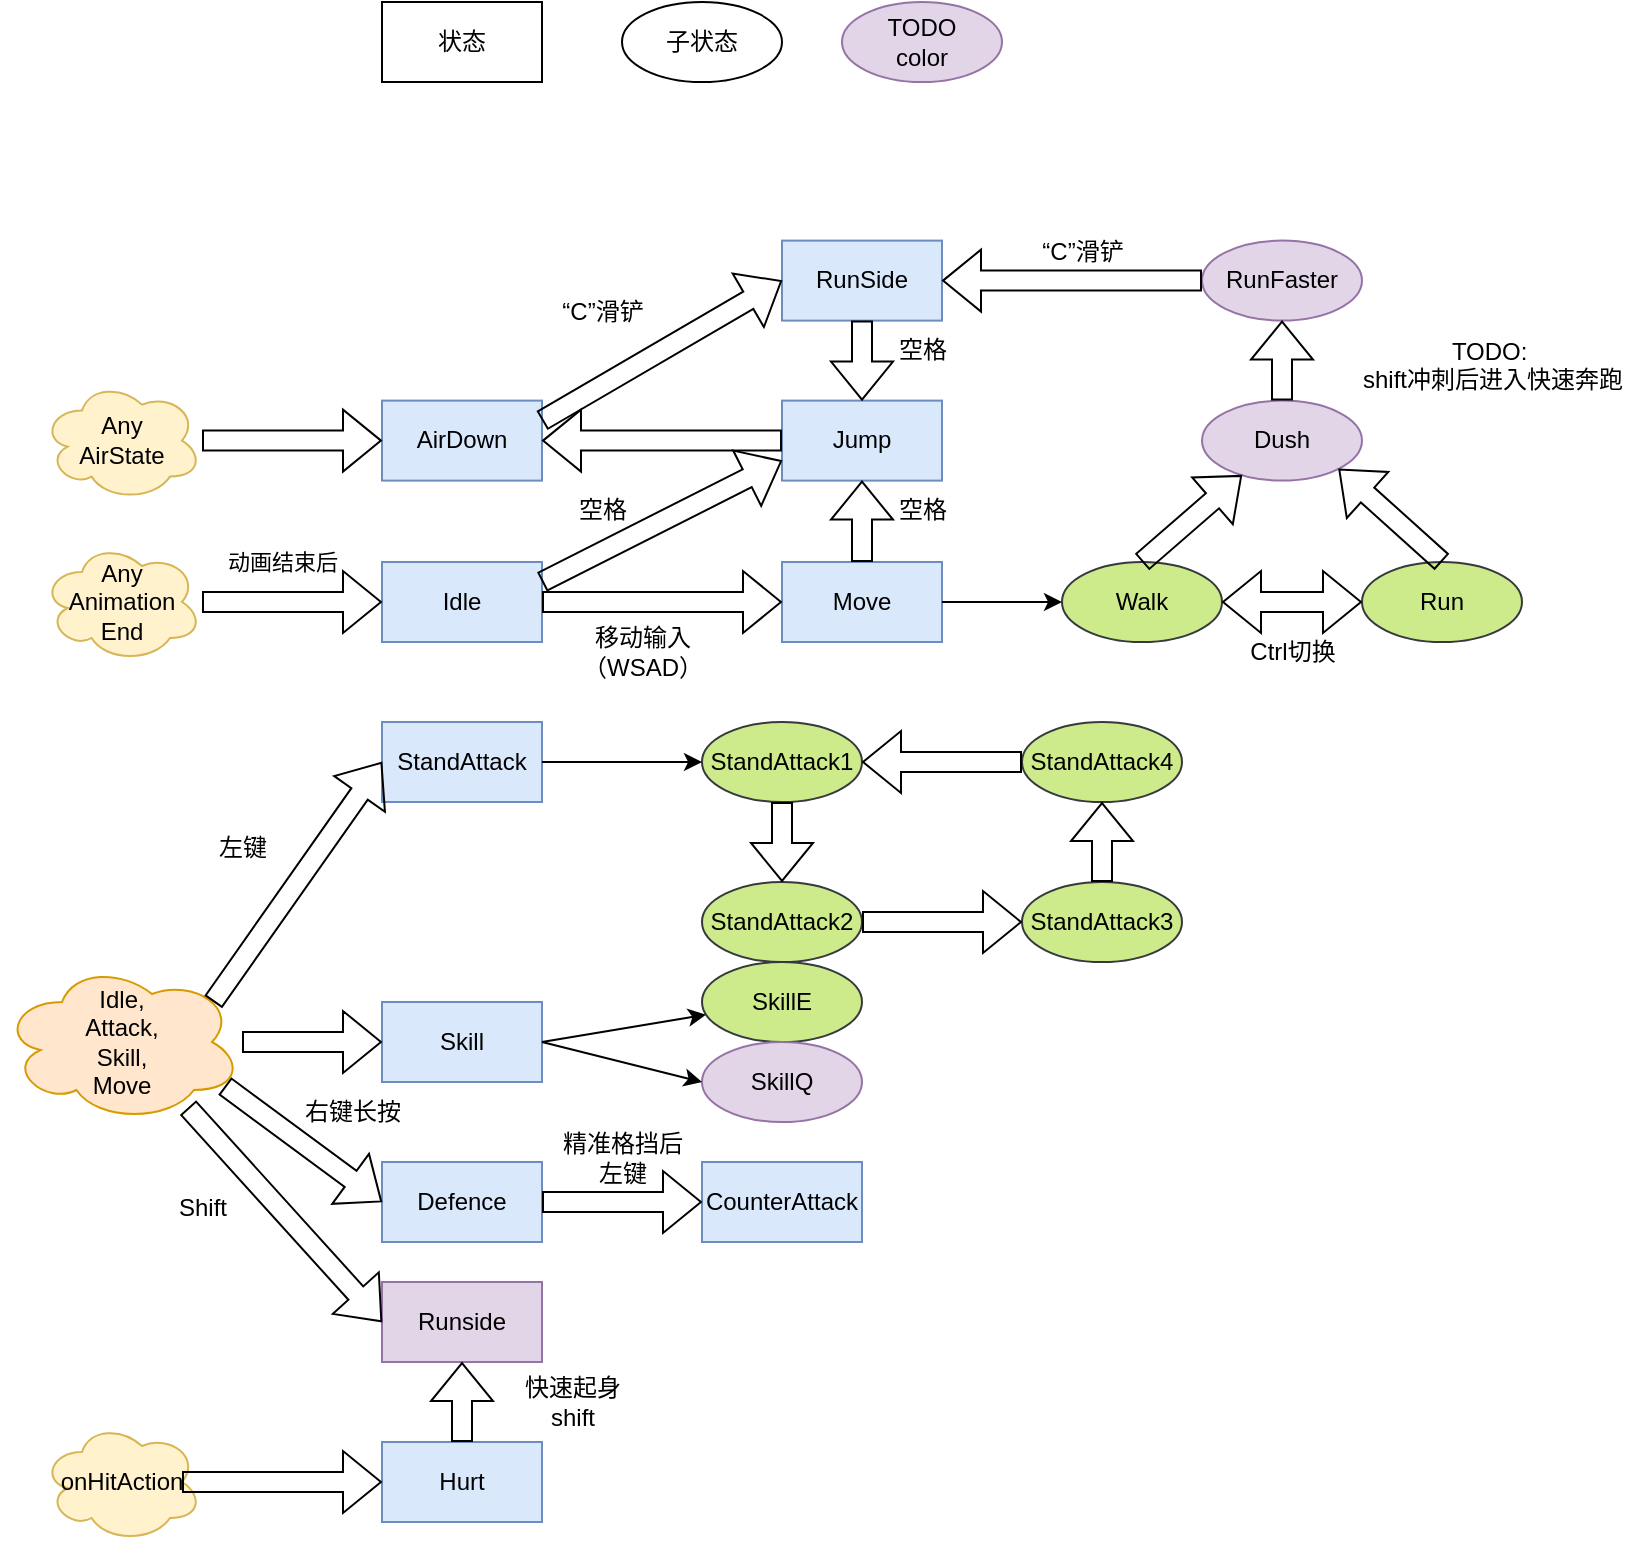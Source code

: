 <mxfile version="26.1.1">
  <diagram name="第 1 页" id="ZItDNXWBx6X6akeysUPR">
    <mxGraphModel dx="2022" dy="653" grid="1" gridSize="10" guides="1" tooltips="1" connect="1" arrows="1" fold="1" page="1" pageScale="1" pageWidth="827" pageHeight="1169" math="0" shadow="0">
      <root>
        <mxCell id="0" />
        <mxCell id="1" parent="0" />
        <mxCell id="jKJQ2TeYNr5SRhyIFGDt-1" value="Idle" style="rounded=0;whiteSpace=wrap;html=1;fillColor=#dae8fc;strokeColor=#6c8ebf;" vertex="1" parent="1">
          <mxGeometry x="-40" y="280" width="80" height="40" as="geometry" />
        </mxCell>
        <mxCell id="jKJQ2TeYNr5SRhyIFGDt-2" value="Move" style="rounded=0;whiteSpace=wrap;html=1;fillColor=#dae8fc;strokeColor=#6c8ebf;" vertex="1" parent="1">
          <mxGeometry x="160" y="280" width="80" height="40" as="geometry" />
        </mxCell>
        <mxCell id="jKJQ2TeYNr5SRhyIFGDt-3" value="Walk" style="ellipse;whiteSpace=wrap;html=1;fillColor=#cdeb8b;strokeColor=#36393d;" vertex="1" parent="1">
          <mxGeometry x="300" y="280" width="80" height="40" as="geometry" />
        </mxCell>
        <mxCell id="jKJQ2TeYNr5SRhyIFGDt-4" value="Run" style="ellipse;whiteSpace=wrap;html=1;fillColor=#cdeb8b;strokeColor=#36393d;" vertex="1" parent="1">
          <mxGeometry x="450" y="280" width="80" height="40" as="geometry" />
        </mxCell>
        <mxCell id="jKJQ2TeYNr5SRhyIFGDt-6" value="Dush" style="ellipse;whiteSpace=wrap;html=1;fillColor=#e1d5e7;strokeColor=#9673a6;" vertex="1" parent="1">
          <mxGeometry x="370" y="199.31" width="80" height="40" as="geometry" />
        </mxCell>
        <mxCell id="jKJQ2TeYNr5SRhyIFGDt-11" value="移动输入&lt;div&gt;（WSAD）&lt;/div&gt;" style="text;html=1;align=center;verticalAlign=middle;resizable=0;points=[];autosize=1;strokeColor=none;fillColor=none;rotation=0;" vertex="1" parent="1">
          <mxGeometry x="50" y="305" width="80" height="40" as="geometry" />
        </mxCell>
        <mxCell id="jKJQ2TeYNr5SRhyIFGDt-20" value="Jump" style="whiteSpace=wrap;html=1;fillColor=#dae8fc;strokeColor=#6c8ebf;" vertex="1" parent="1">
          <mxGeometry x="160" y="199.31" width="80" height="40" as="geometry" />
        </mxCell>
        <mxCell id="jKJQ2TeYNr5SRhyIFGDt-26" value="状态" style="rounded=0;whiteSpace=wrap;html=1;" vertex="1" parent="1">
          <mxGeometry x="-40" width="80" height="40" as="geometry" />
        </mxCell>
        <mxCell id="jKJQ2TeYNr5SRhyIFGDt-27" value="子状态" style="ellipse;whiteSpace=wrap;html=1;" vertex="1" parent="1">
          <mxGeometry x="80" width="80" height="40" as="geometry" />
        </mxCell>
        <mxCell id="jKJQ2TeYNr5SRhyIFGDt-28" value="RunSide" style="whiteSpace=wrap;html=1;fillColor=#dae8fc;strokeColor=#6c8ebf;" vertex="1" parent="1">
          <mxGeometry x="160" y="119.31" width="80" height="40" as="geometry" />
        </mxCell>
        <mxCell id="jKJQ2TeYNr5SRhyIFGDt-33" value="AirDown" style="whiteSpace=wrap;html=1;fillColor=#dae8fc;strokeColor=#6c8ebf;" vertex="1" parent="1">
          <mxGeometry x="-40" y="199.31" width="80" height="40" as="geometry" />
        </mxCell>
        <mxCell id="jKJQ2TeYNr5SRhyIFGDt-36" value="Any&lt;div&gt;Animation&lt;div&gt;End&lt;/div&gt;&lt;/div&gt;" style="ellipse;shape=cloud;whiteSpace=wrap;html=1;fillColor=#fff2cc;strokeColor=#d6b656;" vertex="1" parent="1">
          <mxGeometry x="-210" y="270" width="80" height="60" as="geometry" />
        </mxCell>
        <mxCell id="jKJQ2TeYNr5SRhyIFGDt-37" value="" style="shape=flexArrow;endArrow=classic;html=1;rounded=0;entryX=0;entryY=0.5;entryDx=0;entryDy=0;" edge="1" parent="1" source="jKJQ2TeYNr5SRhyIFGDt-36" target="jKJQ2TeYNr5SRhyIFGDt-1">
          <mxGeometry width="50" height="50" relative="1" as="geometry">
            <mxPoint x="50" y="300" as="sourcePoint" />
            <mxPoint x="100" y="250" as="targetPoint" />
          </mxGeometry>
        </mxCell>
        <mxCell id="jKJQ2TeYNr5SRhyIFGDt-38" value="动画结束后" style="edgeLabel;html=1;align=center;verticalAlign=middle;resizable=0;points=[];" vertex="1" connectable="0" parent="jKJQ2TeYNr5SRhyIFGDt-37">
          <mxGeometry x="-0.183" y="1" relative="1" as="geometry">
            <mxPoint x="3" y="-19" as="offset" />
          </mxGeometry>
        </mxCell>
        <mxCell id="jKJQ2TeYNr5SRhyIFGDt-40" value="" style="endArrow=classic;html=1;rounded=0;exitX=1;exitY=0.5;exitDx=0;exitDy=0;entryX=0;entryY=0.5;entryDx=0;entryDy=0;" edge="1" parent="1" source="jKJQ2TeYNr5SRhyIFGDt-2" target="jKJQ2TeYNr5SRhyIFGDt-3">
          <mxGeometry width="50" height="50" relative="1" as="geometry">
            <mxPoint x="280" y="219.31" as="sourcePoint" />
            <mxPoint x="250" y="239.31" as="targetPoint" />
          </mxGeometry>
        </mxCell>
        <mxCell id="jKJQ2TeYNr5SRhyIFGDt-41" value="" style="shape=flexArrow;endArrow=classic;startArrow=classic;html=1;rounded=0;exitX=0;exitY=0.5;exitDx=0;exitDy=0;entryX=1;entryY=0.5;entryDx=0;entryDy=0;" edge="1" parent="1" source="jKJQ2TeYNr5SRhyIFGDt-4" target="jKJQ2TeYNr5SRhyIFGDt-3">
          <mxGeometry width="100" height="100" relative="1" as="geometry">
            <mxPoint x="300" y="269.31" as="sourcePoint" />
            <mxPoint x="370" y="139.31" as="targetPoint" />
          </mxGeometry>
        </mxCell>
        <mxCell id="jKJQ2TeYNr5SRhyIFGDt-43" value="" style="shape=flexArrow;endArrow=classic;html=1;rounded=0;exitX=0.5;exitY=0;exitDx=0;exitDy=0;" edge="1" parent="1" source="jKJQ2TeYNr5SRhyIFGDt-3" target="jKJQ2TeYNr5SRhyIFGDt-6">
          <mxGeometry width="50" height="50" relative="1" as="geometry">
            <mxPoint x="320" y="239.31" as="sourcePoint" />
            <mxPoint x="370" y="189.31" as="targetPoint" />
          </mxGeometry>
        </mxCell>
        <mxCell id="jKJQ2TeYNr5SRhyIFGDt-44" value="" style="shape=flexArrow;endArrow=classic;html=1;rounded=0;exitX=0.5;exitY=0;exitDx=0;exitDy=0;entryX=1;entryY=1;entryDx=0;entryDy=0;" edge="1" parent="1" source="jKJQ2TeYNr5SRhyIFGDt-4" target="jKJQ2TeYNr5SRhyIFGDt-6">
          <mxGeometry width="50" height="50" relative="1" as="geometry">
            <mxPoint x="320" y="239.31" as="sourcePoint" />
            <mxPoint x="370" y="189.31" as="targetPoint" />
          </mxGeometry>
        </mxCell>
        <mxCell id="jKJQ2TeYNr5SRhyIFGDt-45" value="" style="shape=flexArrow;endArrow=classic;html=1;rounded=0;entryX=0;entryY=0.5;entryDx=0;entryDy=0;exitX=1;exitY=0.5;exitDx=0;exitDy=0;" edge="1" parent="1" source="jKJQ2TeYNr5SRhyIFGDt-1" target="jKJQ2TeYNr5SRhyIFGDt-2">
          <mxGeometry width="50" height="50" relative="1" as="geometry">
            <mxPoint x="40" y="300" as="sourcePoint" />
            <mxPoint x="230" y="160" as="targetPoint" />
          </mxGeometry>
        </mxCell>
        <mxCell id="jKJQ2TeYNr5SRhyIFGDt-46" style="edgeStyle=orthogonalEdgeStyle;rounded=0;orthogonalLoop=1;jettySize=auto;html=1;exitX=0.5;exitY=1;exitDx=0;exitDy=0;" edge="1" parent="1" source="jKJQ2TeYNr5SRhyIFGDt-6" target="jKJQ2TeYNr5SRhyIFGDt-6">
          <mxGeometry relative="1" as="geometry" />
        </mxCell>
        <mxCell id="jKJQ2TeYNr5SRhyIFGDt-47" value="Ctrl切换" style="text;html=1;align=center;verticalAlign=middle;resizable=0;points=[];autosize=1;" vertex="1" parent="1">
          <mxGeometry x="380" y="310" width="70" height="30" as="geometry" />
        </mxCell>
        <mxCell id="jKJQ2TeYNr5SRhyIFGDt-49" value="TODO:&amp;nbsp;&lt;div&gt;shift冲刺后进入快速奔跑&lt;/div&gt;&lt;div&gt;&lt;br&gt;&lt;/div&gt;" style="text;html=1;align=center;verticalAlign=middle;resizable=0;points=[];autosize=1;strokeColor=none;fillColor=none;" vertex="1" parent="1">
          <mxGeometry x="440" y="159.31" width="150" height="60" as="geometry" />
        </mxCell>
        <mxCell id="jKJQ2TeYNr5SRhyIFGDt-50" value="RunFaster" style="ellipse;whiteSpace=wrap;html=1;fillColor=#e1d5e7;strokeColor=#9673a6;" vertex="1" parent="1">
          <mxGeometry x="370" y="119.31" width="80" height="40" as="geometry" />
        </mxCell>
        <mxCell id="jKJQ2TeYNr5SRhyIFGDt-51" value="" style="shape=flexArrow;endArrow=classic;html=1;rounded=0;entryX=0.5;entryY=1;entryDx=0;entryDy=0;exitX=0.5;exitY=0;exitDx=0;exitDy=0;" edge="1" parent="1" source="jKJQ2TeYNr5SRhyIFGDt-6" target="jKJQ2TeYNr5SRhyIFGDt-50">
          <mxGeometry width="50" height="50" relative="1" as="geometry">
            <mxPoint x="320" y="319.31" as="sourcePoint" />
            <mxPoint x="370" y="269.31" as="targetPoint" />
          </mxGeometry>
        </mxCell>
        <mxCell id="jKJQ2TeYNr5SRhyIFGDt-52" value="TODO&lt;div&gt;color&lt;/div&gt;" style="ellipse;whiteSpace=wrap;html=1;fillColor=#e1d5e7;strokeColor=#9673a6;" vertex="1" parent="1">
          <mxGeometry x="190" width="80" height="40" as="geometry" />
        </mxCell>
        <mxCell id="jKJQ2TeYNr5SRhyIFGDt-53" value="" style="shape=flexArrow;endArrow=classic;html=1;rounded=0;exitX=1;exitY=0.25;exitDx=0;exitDy=0;entryX=0;entryY=0.75;entryDx=0;entryDy=0;" edge="1" parent="1" source="jKJQ2TeYNr5SRhyIFGDt-1" target="jKJQ2TeYNr5SRhyIFGDt-20">
          <mxGeometry width="50" height="50" relative="1" as="geometry">
            <mxPoint x="140" y="340" as="sourcePoint" />
            <mxPoint x="190" y="290" as="targetPoint" />
          </mxGeometry>
        </mxCell>
        <mxCell id="jKJQ2TeYNr5SRhyIFGDt-66" value="空格" style="text;html=1;align=center;verticalAlign=middle;resizable=0;points=[];autosize=1;strokeColor=none;fillColor=none;" vertex="1" parent="1">
          <mxGeometry x="45" y="239.31" width="50" height="30" as="geometry" />
        </mxCell>
        <mxCell id="jKJQ2TeYNr5SRhyIFGDt-67" value="" style="shape=flexArrow;endArrow=classic;html=1;rounded=0;exitX=0.5;exitY=0;exitDx=0;exitDy=0;entryX=0.5;entryY=1;entryDx=0;entryDy=0;" edge="1" parent="1" source="jKJQ2TeYNr5SRhyIFGDt-2" target="jKJQ2TeYNr5SRhyIFGDt-20">
          <mxGeometry width="50" height="50" relative="1" as="geometry">
            <mxPoint x="140" y="330" as="sourcePoint" />
            <mxPoint x="190" y="280" as="targetPoint" />
          </mxGeometry>
        </mxCell>
        <mxCell id="jKJQ2TeYNr5SRhyIFGDt-68" value="空格" style="text;html=1;align=center;verticalAlign=middle;resizable=0;points=[];autosize=1;strokeColor=none;fillColor=none;" vertex="1" parent="1">
          <mxGeometry x="205" y="239.31" width="50" height="30" as="geometry" />
        </mxCell>
        <mxCell id="jKJQ2TeYNr5SRhyIFGDt-69" value="Any&lt;div&gt;AirState&lt;/div&gt;" style="ellipse;shape=cloud;whiteSpace=wrap;html=1;fillColor=#fff2cc;strokeColor=#d6b656;" vertex="1" parent="1">
          <mxGeometry x="-210" y="189.31" width="80" height="60" as="geometry" />
        </mxCell>
        <mxCell id="jKJQ2TeYNr5SRhyIFGDt-70" value="" style="shape=flexArrow;endArrow=classic;html=1;rounded=0;entryX=0;entryY=0.5;entryDx=0;entryDy=0;" edge="1" parent="1" source="jKJQ2TeYNr5SRhyIFGDt-69" target="jKJQ2TeYNr5SRhyIFGDt-33">
          <mxGeometry width="50" height="50" relative="1" as="geometry">
            <mxPoint x="-120" y="380" as="sourcePoint" />
            <mxPoint x="-90" y="310" as="targetPoint" />
          </mxGeometry>
        </mxCell>
        <mxCell id="jKJQ2TeYNr5SRhyIFGDt-71" value="" style="shape=flexArrow;endArrow=classic;html=1;rounded=0;exitX=0;exitY=0.5;exitDx=0;exitDy=0;entryX=1;entryY=0.5;entryDx=0;entryDy=0;" edge="1" parent="1" source="jKJQ2TeYNr5SRhyIFGDt-20" target="jKJQ2TeYNr5SRhyIFGDt-33">
          <mxGeometry width="50" height="50" relative="1" as="geometry">
            <mxPoint x="170" y="215.0" as="sourcePoint" />
            <mxPoint x="40" y="225" as="targetPoint" />
          </mxGeometry>
        </mxCell>
        <mxCell id="jKJQ2TeYNr5SRhyIFGDt-72" value="" style="shape=flexArrow;endArrow=classic;html=1;rounded=0;exitX=1;exitY=0.25;exitDx=0;exitDy=0;entryX=0;entryY=0.5;entryDx=0;entryDy=0;" edge="1" parent="1" source="jKJQ2TeYNr5SRhyIFGDt-33" target="jKJQ2TeYNr5SRhyIFGDt-28">
          <mxGeometry width="50" height="50" relative="1" as="geometry">
            <mxPoint x="70" y="340" as="sourcePoint" />
            <mxPoint x="120" y="290" as="targetPoint" />
          </mxGeometry>
        </mxCell>
        <mxCell id="jKJQ2TeYNr5SRhyIFGDt-73" value="“C”滑铲" style="text;html=1;align=center;verticalAlign=middle;resizable=0;points=[];autosize=1;strokeColor=none;fillColor=none;" vertex="1" parent="1">
          <mxGeometry x="40" y="140" width="60" height="30" as="geometry" />
        </mxCell>
        <mxCell id="jKJQ2TeYNr5SRhyIFGDt-74" value="" style="shape=flexArrow;endArrow=classic;html=1;rounded=0;exitX=0;exitY=0.5;exitDx=0;exitDy=0;entryX=1;entryY=0.5;entryDx=0;entryDy=0;" edge="1" parent="1" source="jKJQ2TeYNr5SRhyIFGDt-50" target="jKJQ2TeYNr5SRhyIFGDt-28">
          <mxGeometry width="50" height="50" relative="1" as="geometry">
            <mxPoint x="170" y="350" as="sourcePoint" />
            <mxPoint x="220" y="300" as="targetPoint" />
          </mxGeometry>
        </mxCell>
        <mxCell id="jKJQ2TeYNr5SRhyIFGDt-75" value="“C”滑铲" style="text;html=1;align=center;verticalAlign=middle;resizable=0;points=[];autosize=1;strokeColor=none;fillColor=none;" vertex="1" parent="1">
          <mxGeometry x="280" y="110" width="60" height="30" as="geometry" />
        </mxCell>
        <mxCell id="jKJQ2TeYNr5SRhyIFGDt-81" value="" style="shape=flexArrow;endArrow=classic;html=1;rounded=0;exitX=0.5;exitY=1;exitDx=0;exitDy=0;entryX=0.5;entryY=0;entryDx=0;entryDy=0;" edge="1" parent="1" source="jKJQ2TeYNr5SRhyIFGDt-28" target="jKJQ2TeYNr5SRhyIFGDt-20">
          <mxGeometry width="50" height="50" relative="1" as="geometry">
            <mxPoint x="280" y="209.31" as="sourcePoint" />
            <mxPoint x="330" y="159.31" as="targetPoint" />
          </mxGeometry>
        </mxCell>
        <mxCell id="jKJQ2TeYNr5SRhyIFGDt-83" value="空格" style="text;html=1;align=center;verticalAlign=middle;resizable=0;points=[];autosize=1;strokeColor=none;fillColor=none;" vertex="1" parent="1">
          <mxGeometry x="205" y="159.31" width="50" height="30" as="geometry" />
        </mxCell>
        <mxCell id="jKJQ2TeYNr5SRhyIFGDt-84" value="StandAttack" style="rounded=0;whiteSpace=wrap;html=1;fillColor=#dae8fc;strokeColor=#6c8ebf;" vertex="1" parent="1">
          <mxGeometry x="-40" y="360" width="80" height="40" as="geometry" />
        </mxCell>
        <mxCell id="jKJQ2TeYNr5SRhyIFGDt-85" value="Skill" style="rounded=0;whiteSpace=wrap;html=1;fillColor=#dae8fc;strokeColor=#6c8ebf;" vertex="1" parent="1">
          <mxGeometry x="-40" y="500" width="80" height="40" as="geometry" />
        </mxCell>
        <mxCell id="jKJQ2TeYNr5SRhyIFGDt-86" value="Defence" style="rounded=0;whiteSpace=wrap;html=1;fillColor=#dae8fc;strokeColor=#6c8ebf;" vertex="1" parent="1">
          <mxGeometry x="-40" y="580" width="80" height="40" as="geometry" />
        </mxCell>
        <mxCell id="jKJQ2TeYNr5SRhyIFGDt-87" value="Runside" style="rounded=0;whiteSpace=wrap;html=1;fillColor=#e1d5e7;strokeColor=#9673a6;" vertex="1" parent="1">
          <mxGeometry x="-40" y="640" width="80" height="40" as="geometry" />
        </mxCell>
        <mxCell id="jKJQ2TeYNr5SRhyIFGDt-88" value="CounterAttack" style="rounded=0;whiteSpace=wrap;html=1;fillColor=#dae8fc;strokeColor=#6c8ebf;" vertex="1" parent="1">
          <mxGeometry x="120" y="580" width="80" height="40" as="geometry" />
        </mxCell>
        <mxCell id="jKJQ2TeYNr5SRhyIFGDt-89" value="Hurt" style="rounded=0;whiteSpace=wrap;html=1;fillColor=#dae8fc;strokeColor=#6c8ebf;" vertex="1" parent="1">
          <mxGeometry x="-40" y="720" width="80" height="40" as="geometry" />
        </mxCell>
        <mxCell id="jKJQ2TeYNr5SRhyIFGDt-90" value="onHitAction" style="ellipse;shape=cloud;whiteSpace=wrap;html=1;fillColor=#fff2cc;strokeColor=#d6b656;" vertex="1" parent="1">
          <mxGeometry x="-210" y="710" width="80" height="60" as="geometry" />
        </mxCell>
        <mxCell id="jKJQ2TeYNr5SRhyIFGDt-91" value="Idle,&lt;div&gt;Attack,&lt;/div&gt;&lt;div&gt;Skill,&lt;/div&gt;&lt;div&gt;Move&lt;/div&gt;" style="ellipse;shape=cloud;whiteSpace=wrap;html=1;fillColor=#ffe6cc;strokeColor=#d79b00;" vertex="1" parent="1">
          <mxGeometry x="-230" y="480" width="120" height="80" as="geometry" />
        </mxCell>
        <mxCell id="jKJQ2TeYNr5SRhyIFGDt-92" value="" style="shape=flexArrow;endArrow=classic;html=1;rounded=0;entryX=0;entryY=0.5;entryDx=0;entryDy=0;exitX=0.88;exitY=0.25;exitDx=0;exitDy=0;exitPerimeter=0;" edge="1" parent="1" source="jKJQ2TeYNr5SRhyIFGDt-91" target="jKJQ2TeYNr5SRhyIFGDt-84">
          <mxGeometry width="50" height="50" relative="1" as="geometry">
            <mxPoint x="-140" y="430" as="sourcePoint" />
            <mxPoint x="-90" y="380" as="targetPoint" />
          </mxGeometry>
        </mxCell>
        <mxCell id="jKJQ2TeYNr5SRhyIFGDt-93" value="" style="shape=flexArrow;endArrow=classic;html=1;rounded=0;entryX=0;entryY=0.5;entryDx=0;entryDy=0;" edge="1" parent="1" source="jKJQ2TeYNr5SRhyIFGDt-91" target="jKJQ2TeYNr5SRhyIFGDt-85">
          <mxGeometry width="50" height="50" relative="1" as="geometry">
            <mxPoint x="-110" y="440" as="sourcePoint" />
            <mxPoint x="-70" y="380" as="targetPoint" />
          </mxGeometry>
        </mxCell>
        <mxCell id="jKJQ2TeYNr5SRhyIFGDt-94" value="" style="shape=flexArrow;endArrow=classic;html=1;rounded=0;entryX=0;entryY=0.5;entryDx=0;entryDy=0;exitX=0.928;exitY=0.775;exitDx=0;exitDy=0;exitPerimeter=0;" edge="1" parent="1" source="jKJQ2TeYNr5SRhyIFGDt-91" target="jKJQ2TeYNr5SRhyIFGDt-86">
          <mxGeometry width="50" height="50" relative="1" as="geometry">
            <mxPoint x="-60" y="450" as="sourcePoint" />
            <mxPoint x="-10" y="400" as="targetPoint" />
          </mxGeometry>
        </mxCell>
        <mxCell id="jKJQ2TeYNr5SRhyIFGDt-95" value="" style="shape=flexArrow;endArrow=classic;html=1;rounded=0;entryX=0;entryY=0.5;entryDx=0;entryDy=0;exitX=0.775;exitY=0.91;exitDx=0;exitDy=0;exitPerimeter=0;" edge="1" parent="1" source="jKJQ2TeYNr5SRhyIFGDt-91" target="jKJQ2TeYNr5SRhyIFGDt-87">
          <mxGeometry width="50" height="50" relative="1" as="geometry">
            <mxPoint x="-60" y="450" as="sourcePoint" />
            <mxPoint x="-10" y="400" as="targetPoint" />
          </mxGeometry>
        </mxCell>
        <mxCell id="jKJQ2TeYNr5SRhyIFGDt-96" value="" style="shape=flexArrow;endArrow=classic;html=1;rounded=0;exitX=1;exitY=0.5;exitDx=0;exitDy=0;entryX=0;entryY=0.5;entryDx=0;entryDy=0;" edge="1" parent="1" source="jKJQ2TeYNr5SRhyIFGDt-86" target="jKJQ2TeYNr5SRhyIFGDt-88">
          <mxGeometry width="50" height="50" relative="1" as="geometry">
            <mxPoint x="-60" y="450" as="sourcePoint" />
            <mxPoint x="120" y="660" as="targetPoint" />
          </mxGeometry>
        </mxCell>
        <mxCell id="jKJQ2TeYNr5SRhyIFGDt-97" value="" style="shape=flexArrow;endArrow=classic;html=1;rounded=0;entryX=0;entryY=0.5;entryDx=0;entryDy=0;exitX=0.875;exitY=0.5;exitDx=0;exitDy=0;exitPerimeter=0;" edge="1" parent="1" source="jKJQ2TeYNr5SRhyIFGDt-90" target="jKJQ2TeYNr5SRhyIFGDt-89">
          <mxGeometry width="50" height="50" relative="1" as="geometry">
            <mxPoint x="-130" y="720" as="sourcePoint" />
            <mxPoint x="70" y="470" as="targetPoint" />
          </mxGeometry>
        </mxCell>
        <mxCell id="jKJQ2TeYNr5SRhyIFGDt-98" value="StandAttack2" style="ellipse;whiteSpace=wrap;html=1;fillColor=#cdeb8b;strokeColor=#36393d;" vertex="1" parent="1">
          <mxGeometry x="120" y="440" width="80" height="40" as="geometry" />
        </mxCell>
        <mxCell id="jKJQ2TeYNr5SRhyIFGDt-99" value="StandAttack3" style="ellipse;whiteSpace=wrap;html=1;fillColor=#cdeb8b;strokeColor=#36393d;" vertex="1" parent="1">
          <mxGeometry x="280" y="440" width="80" height="40" as="geometry" />
        </mxCell>
        <mxCell id="jKJQ2TeYNr5SRhyIFGDt-100" value="StandAttack4" style="ellipse;whiteSpace=wrap;html=1;fillColor=#cdeb8b;strokeColor=#36393d;" vertex="1" parent="1">
          <mxGeometry x="280" y="360" width="80" height="40" as="geometry" />
        </mxCell>
        <mxCell id="jKJQ2TeYNr5SRhyIFGDt-101" value="StandAttack1" style="ellipse;whiteSpace=wrap;html=1;fillColor=#cdeb8b;strokeColor=#36393d;" vertex="1" parent="1">
          <mxGeometry x="120" y="360" width="80" height="40" as="geometry" />
        </mxCell>
        <mxCell id="jKJQ2TeYNr5SRhyIFGDt-103" value="" style="endArrow=classic;html=1;rounded=0;entryX=0;entryY=0.5;entryDx=0;entryDy=0;exitX=1;exitY=0.5;exitDx=0;exitDy=0;" edge="1" parent="1" source="jKJQ2TeYNr5SRhyIFGDt-84" target="jKJQ2TeYNr5SRhyIFGDt-101">
          <mxGeometry width="50" height="50" relative="1" as="geometry">
            <mxPoint x="-20" y="440" as="sourcePoint" />
            <mxPoint x="30" y="390" as="targetPoint" />
          </mxGeometry>
        </mxCell>
        <mxCell id="jKJQ2TeYNr5SRhyIFGDt-104" value="" style="shape=flexArrow;endArrow=classic;html=1;rounded=0;exitX=1;exitY=0.5;exitDx=0;exitDy=0;" edge="1" parent="1" source="jKJQ2TeYNr5SRhyIFGDt-98" target="jKJQ2TeYNr5SRhyIFGDt-99">
          <mxGeometry width="50" height="50" relative="1" as="geometry">
            <mxPoint x="30" y="440" as="sourcePoint" />
            <mxPoint x="80" y="390" as="targetPoint" />
          </mxGeometry>
        </mxCell>
        <mxCell id="jKJQ2TeYNr5SRhyIFGDt-105" value="" style="shape=flexArrow;endArrow=classic;html=1;rounded=0;entryX=0.5;entryY=1;entryDx=0;entryDy=0;exitX=0.5;exitY=0;exitDx=0;exitDy=0;" edge="1" parent="1" source="jKJQ2TeYNr5SRhyIFGDt-99" target="jKJQ2TeYNr5SRhyIFGDt-100">
          <mxGeometry width="50" height="50" relative="1" as="geometry">
            <mxPoint x="30" y="440" as="sourcePoint" />
            <mxPoint x="80" y="390" as="targetPoint" />
          </mxGeometry>
        </mxCell>
        <mxCell id="jKJQ2TeYNr5SRhyIFGDt-106" value="" style="shape=flexArrow;endArrow=classic;html=1;rounded=0;entryX=1;entryY=0.5;entryDx=0;entryDy=0;exitX=0;exitY=0.5;exitDx=0;exitDy=0;" edge="1" parent="1" source="jKJQ2TeYNr5SRhyIFGDt-100" target="jKJQ2TeYNr5SRhyIFGDt-101">
          <mxGeometry width="50" height="50" relative="1" as="geometry">
            <mxPoint x="30" y="440" as="sourcePoint" />
            <mxPoint x="80" y="390" as="targetPoint" />
          </mxGeometry>
        </mxCell>
        <mxCell id="jKJQ2TeYNr5SRhyIFGDt-107" value="" style="shape=flexArrow;endArrow=classic;html=1;rounded=0;entryX=0.5;entryY=0;entryDx=0;entryDy=0;exitX=0.5;exitY=1;exitDx=0;exitDy=0;" edge="1" parent="1" source="jKJQ2TeYNr5SRhyIFGDt-101" target="jKJQ2TeYNr5SRhyIFGDt-98">
          <mxGeometry width="50" height="50" relative="1" as="geometry">
            <mxPoint x="30" y="440" as="sourcePoint" />
            <mxPoint x="80" y="390" as="targetPoint" />
          </mxGeometry>
        </mxCell>
        <mxCell id="jKJQ2TeYNr5SRhyIFGDt-108" value="SkillE" style="ellipse;whiteSpace=wrap;html=1;fillColor=#cdeb8b;strokeColor=#36393d;" vertex="1" parent="1">
          <mxGeometry x="120" y="480" width="80" height="40" as="geometry" />
        </mxCell>
        <mxCell id="jKJQ2TeYNr5SRhyIFGDt-109" value="SkillQ" style="ellipse;whiteSpace=wrap;html=1;fillColor=#e1d5e7;strokeColor=#9673a6;" vertex="1" parent="1">
          <mxGeometry x="120" y="520" width="80" height="40" as="geometry" />
        </mxCell>
        <mxCell id="jKJQ2TeYNr5SRhyIFGDt-110" value="" style="endArrow=classic;html=1;rounded=0;exitX=1;exitY=0.5;exitDx=0;exitDy=0;" edge="1" parent="1" source="jKJQ2TeYNr5SRhyIFGDt-85" target="jKJQ2TeYNr5SRhyIFGDt-108">
          <mxGeometry width="50" height="50" relative="1" as="geometry">
            <mxPoint x="-80" y="520" as="sourcePoint" />
            <mxPoint x="-30" y="470" as="targetPoint" />
          </mxGeometry>
        </mxCell>
        <mxCell id="jKJQ2TeYNr5SRhyIFGDt-111" value="" style="endArrow=classic;html=1;rounded=0;entryX=0;entryY=0.5;entryDx=0;entryDy=0;" edge="1" parent="1" target="jKJQ2TeYNr5SRhyIFGDt-109">
          <mxGeometry width="50" height="50" relative="1" as="geometry">
            <mxPoint x="40" y="520" as="sourcePoint" />
            <mxPoint x="-30" y="470" as="targetPoint" />
          </mxGeometry>
        </mxCell>
        <mxCell id="jKJQ2TeYNr5SRhyIFGDt-112" value="左键" style="text;html=1;align=center;verticalAlign=middle;resizable=0;points=[];autosize=1;strokeColor=none;fillColor=none;" vertex="1" parent="1">
          <mxGeometry x="-135" y="408" width="50" height="30" as="geometry" />
        </mxCell>
        <mxCell id="jKJQ2TeYNr5SRhyIFGDt-113" value="右键长按" style="text;html=1;align=center;verticalAlign=middle;resizable=0;points=[];autosize=1;strokeColor=none;fillColor=none;" vertex="1" parent="1">
          <mxGeometry x="-90" y="540" width="70" height="30" as="geometry" />
        </mxCell>
        <mxCell id="jKJQ2TeYNr5SRhyIFGDt-114" value="精准格挡后&lt;div&gt;左键&lt;/div&gt;" style="text;html=1;align=center;verticalAlign=middle;resizable=0;points=[];autosize=1;strokeColor=none;fillColor=none;" vertex="1" parent="1">
          <mxGeometry x="40" y="558" width="80" height="40" as="geometry" />
        </mxCell>
        <mxCell id="jKJQ2TeYNr5SRhyIFGDt-117" value="Shift" style="text;html=1;align=center;verticalAlign=middle;resizable=0;points=[];autosize=1;strokeColor=none;fillColor=none;" vertex="1" parent="1">
          <mxGeometry x="-155" y="588" width="50" height="30" as="geometry" />
        </mxCell>
        <mxCell id="jKJQ2TeYNr5SRhyIFGDt-118" value="" style="shape=flexArrow;endArrow=classic;html=1;rounded=0;entryX=0.5;entryY=1;entryDx=0;entryDy=0;exitX=0.5;exitY=0;exitDx=0;exitDy=0;" edge="1" parent="1" source="jKJQ2TeYNr5SRhyIFGDt-89" target="jKJQ2TeYNr5SRhyIFGDt-87">
          <mxGeometry width="50" height="50" relative="1" as="geometry">
            <mxPoint x="-80" y="550" as="sourcePoint" />
            <mxPoint x="-30" y="500" as="targetPoint" />
          </mxGeometry>
        </mxCell>
        <mxCell id="jKJQ2TeYNr5SRhyIFGDt-119" value="快速起身&lt;div&gt;shift&lt;/div&gt;" style="text;html=1;align=center;verticalAlign=middle;resizable=0;points=[];autosize=1;strokeColor=none;fillColor=none;" vertex="1" parent="1">
          <mxGeometry x="20" y="680" width="70" height="40" as="geometry" />
        </mxCell>
      </root>
    </mxGraphModel>
  </diagram>
</mxfile>
